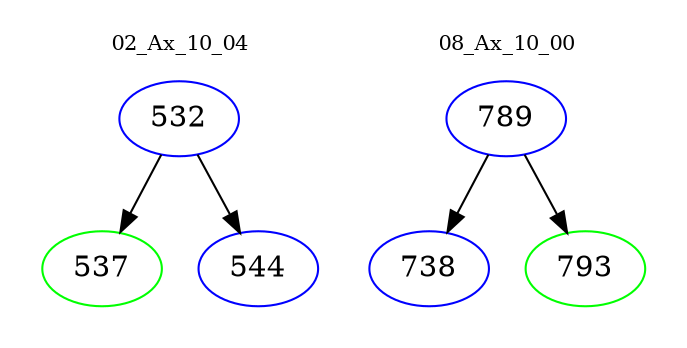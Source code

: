 digraph{
subgraph cluster_0 {
color = white
label = "02_Ax_10_04";
fontsize=10;
T0_532 [label="532", color="blue"]
T0_532 -> T0_537 [color="black"]
T0_537 [label="537", color="green"]
T0_532 -> T0_544 [color="black"]
T0_544 [label="544", color="blue"]
}
subgraph cluster_1 {
color = white
label = "08_Ax_10_00";
fontsize=10;
T1_789 [label="789", color="blue"]
T1_789 -> T1_738 [color="black"]
T1_738 [label="738", color="blue"]
T1_789 -> T1_793 [color="black"]
T1_793 [label="793", color="green"]
}
}
